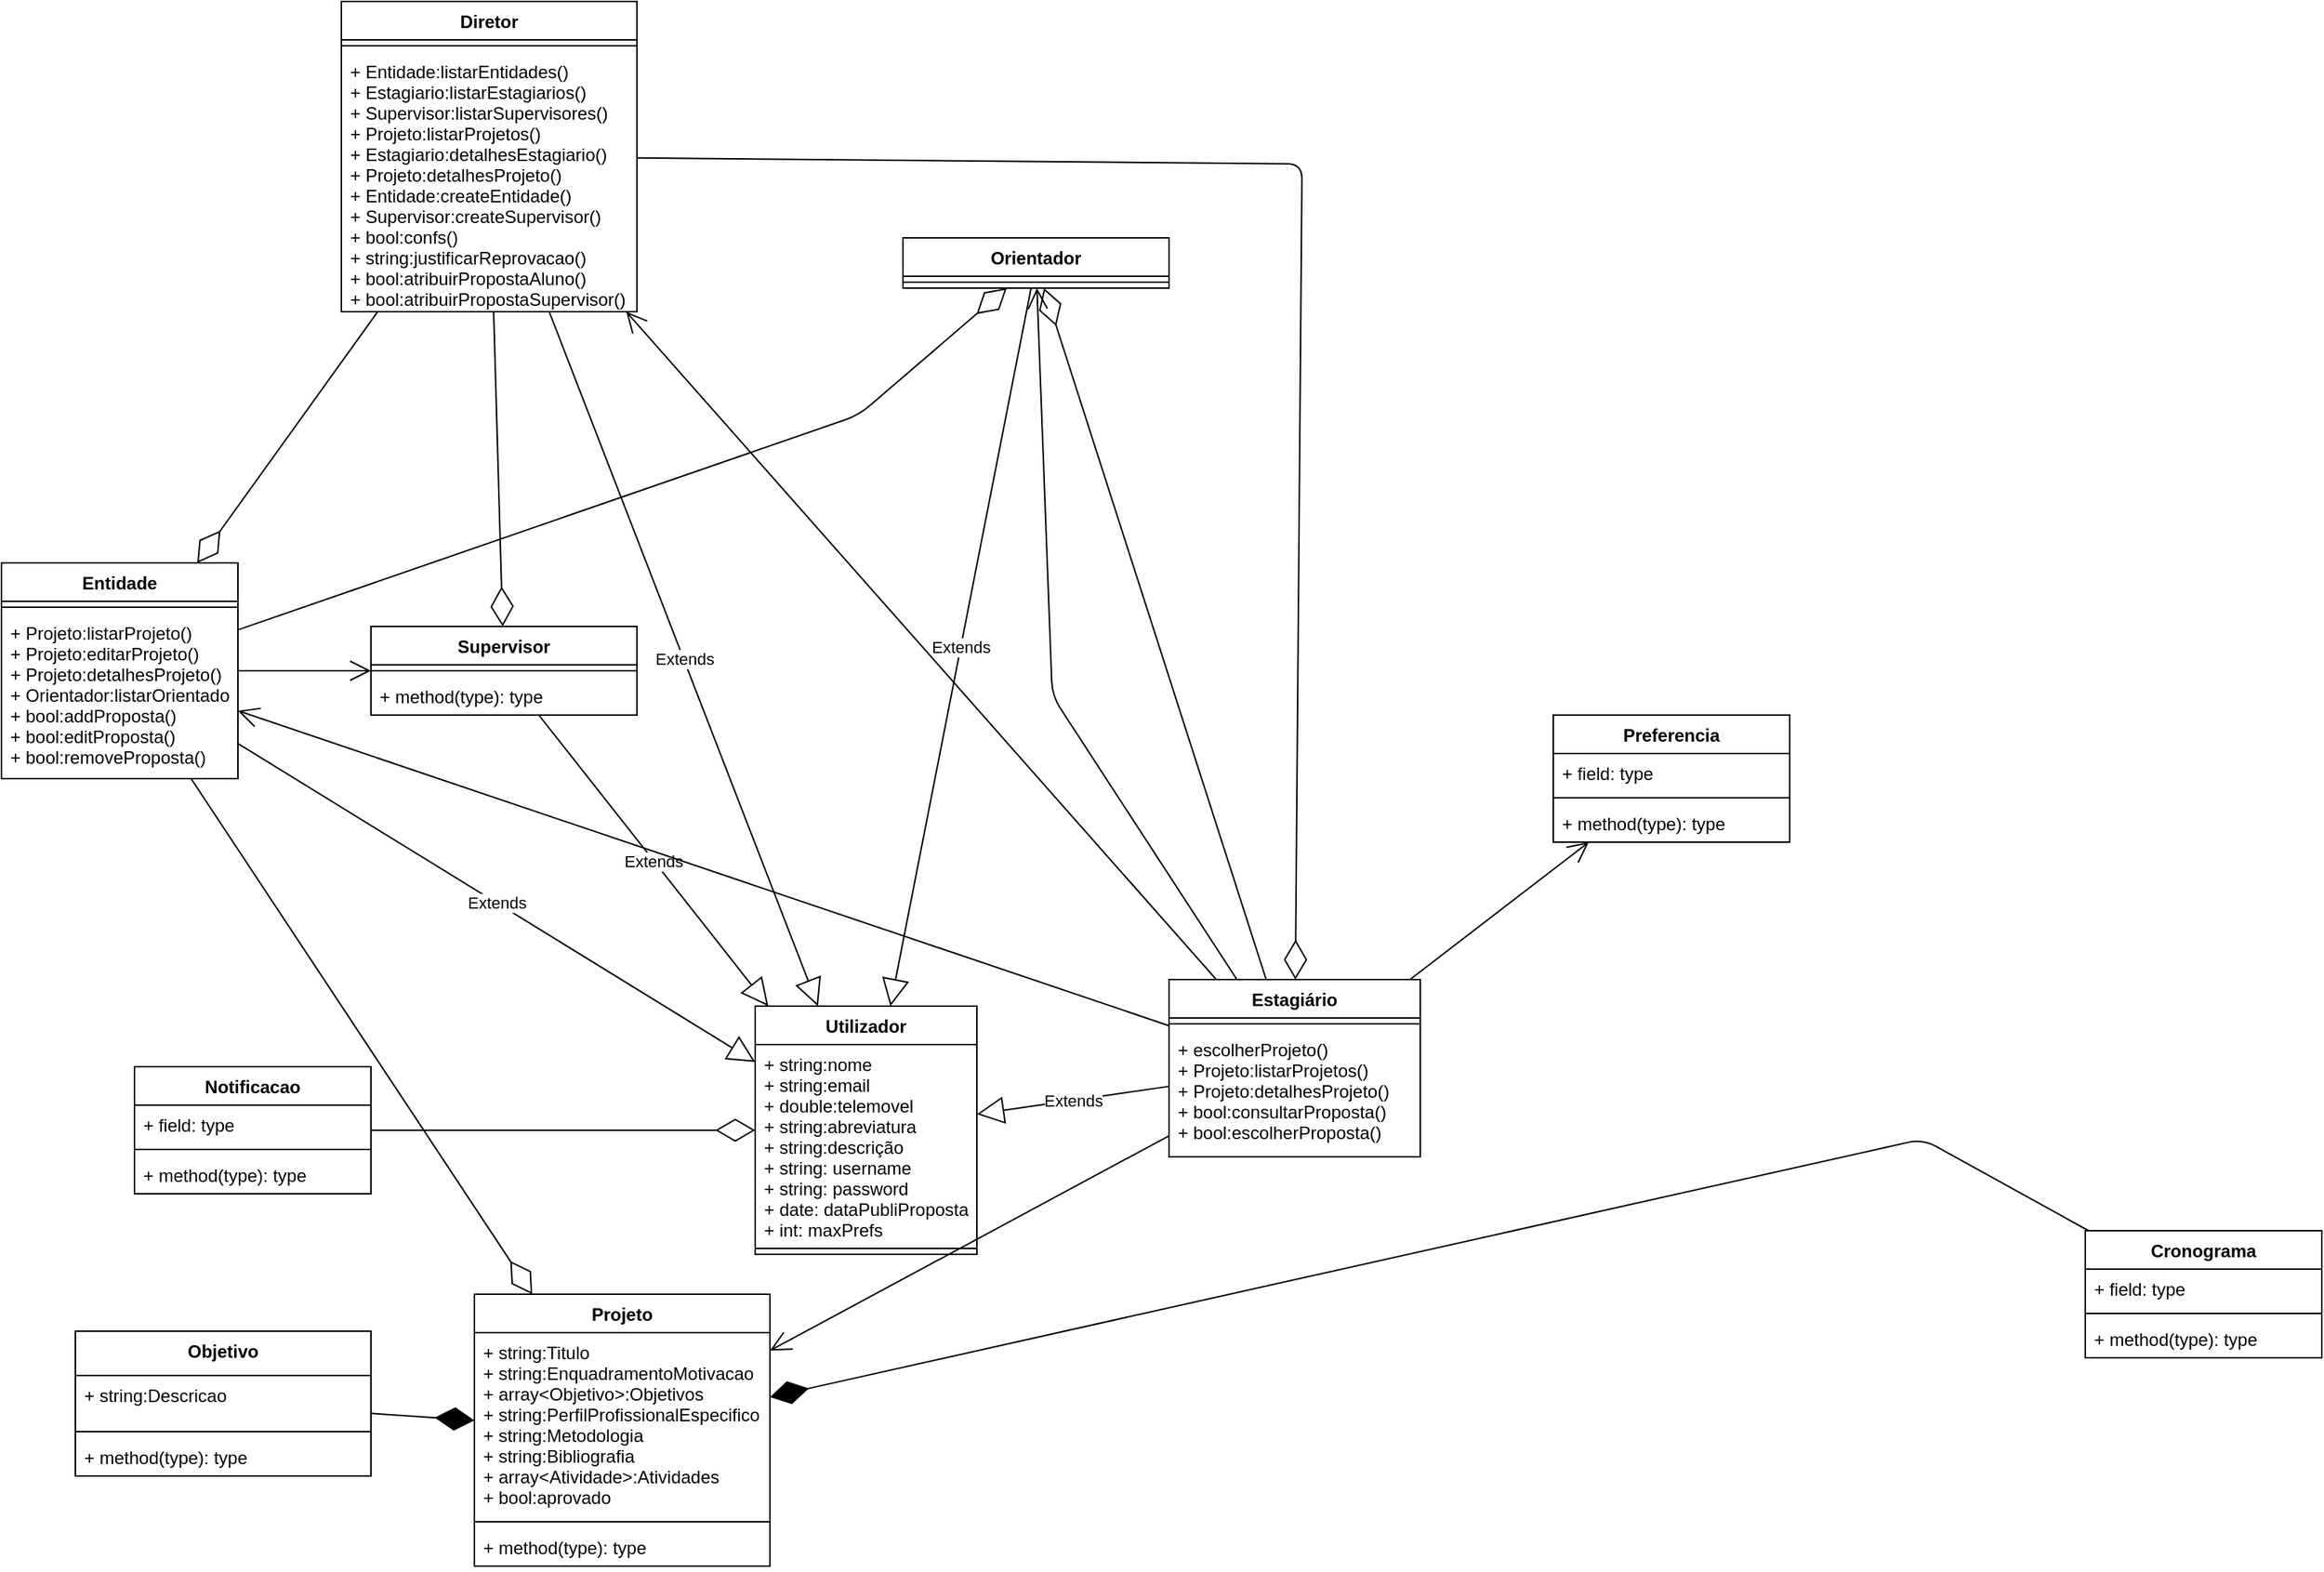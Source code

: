 <mxfile version="14.2.9" type="device"><diagram id="UTzRrUBdHlpDAepOmbyG" name="Page-1"><mxGraphModel dx="1999" dy="1753" grid="1" gridSize="10" guides="1" tooltips="1" connect="1" arrows="1" fold="1" page="1" pageScale="1" pageWidth="827" pageHeight="1169" math="0" shadow="0"><root><mxCell id="0"/><mxCell id="1" parent="0"/><mxCell id="HbkX1wtmfrWM2JTnb59R-1" value="Utilizador" style="swimlane;fontStyle=1;align=center;verticalAlign=top;childLayout=stackLayout;horizontal=1;startSize=26;horizontalStack=0;resizeParent=1;resizeParentMax=0;resizeLast=0;collapsible=1;marginBottom=0;" parent="1" vertex="1"><mxGeometry x="70" y="390" width="150" height="168" as="geometry"/></mxCell><mxCell id="HbkX1wtmfrWM2JTnb59R-2" value="+ string:nome&#xa;+ string:email&#xa;+ double:telemovel&#xa;+ string:abreviatura&#xa;+ string:descrição &#xa;+ string: username&#xa;+ string: password&#xa;+ date: dataPubliPropostas&#xa;+ int: maxPrefs" style="text;strokeColor=none;fillColor=none;align=left;verticalAlign=top;spacingLeft=4;spacingRight=4;overflow=hidden;rotatable=0;points=[[0,0.5],[1,0.5]];portConstraint=eastwest;" parent="HbkX1wtmfrWM2JTnb59R-1" vertex="1"><mxGeometry y="26" width="150" height="134" as="geometry"/></mxCell><mxCell id="HbkX1wtmfrWM2JTnb59R-3" value="" style="line;strokeWidth=1;fillColor=none;align=left;verticalAlign=middle;spacingTop=-1;spacingLeft=3;spacingRight=3;rotatable=0;labelPosition=right;points=[];portConstraint=eastwest;" parent="HbkX1wtmfrWM2JTnb59R-1" vertex="1"><mxGeometry y="160" width="150" height="8" as="geometry"/></mxCell><mxCell id="HbkX1wtmfrWM2JTnb59R-18" value="Orientador" style="swimlane;fontStyle=1;align=center;verticalAlign=top;childLayout=stackLayout;horizontal=1;startSize=26;horizontalStack=0;resizeParent=1;resizeParentMax=0;resizeLast=0;collapsible=1;marginBottom=0;" parent="1" vertex="1"><mxGeometry x="170" y="-130" width="180" height="34" as="geometry"/></mxCell><mxCell id="HbkX1wtmfrWM2JTnb59R-20" value="" style="line;strokeWidth=1;fillColor=none;align=left;verticalAlign=middle;spacingTop=-1;spacingLeft=3;spacingRight=3;rotatable=0;labelPosition=right;points=[];portConstraint=eastwest;" parent="HbkX1wtmfrWM2JTnb59R-18" vertex="1"><mxGeometry y="26" width="180" height="8" as="geometry"/></mxCell><mxCell id="484Vqte_0aY-zLC1-yI5-1" value="Diretor" style="swimlane;fontStyle=1;align=center;verticalAlign=top;childLayout=stackLayout;horizontal=1;startSize=26;horizontalStack=0;resizeParent=1;resizeParentMax=0;resizeLast=0;collapsible=1;marginBottom=0;" parent="1" vertex="1"><mxGeometry x="-210" y="-290" width="200" height="210" as="geometry"/></mxCell><mxCell id="484Vqte_0aY-zLC1-yI5-3" value="" style="line;strokeWidth=1;fillColor=none;align=left;verticalAlign=middle;spacingTop=-1;spacingLeft=3;spacingRight=3;rotatable=0;labelPosition=right;points=[];portConstraint=eastwest;" parent="484Vqte_0aY-zLC1-yI5-1" vertex="1"><mxGeometry y="26" width="200" height="8" as="geometry"/></mxCell><mxCell id="484Vqte_0aY-zLC1-yI5-4" value="+ Entidade:listarEntidades()&#xa;+ Estagiario:listarEstagiarios()&#xa;+ Supervisor:listarSupervisores()&#xa;+ Projeto:listarProjetos()&#xa;+ Estagiario:detalhesEstagiario()&#xa;+ Projeto:detalhesProjeto()&#xa;+ Entidade:createEntidade()&#xa;+ Supervisor:createSupervisor()&#xa;+ bool:confs()&#xa;+ string:justificarReprovacao()&#xa;+ bool:atribuirPropostaAluno()&#xa;+ bool:atribuirPropostaSupervisor()&#xa;" style="text;strokeColor=none;fillColor=none;align=left;verticalAlign=top;spacingLeft=4;spacingRight=4;overflow=hidden;rotatable=0;points=[[0,0.5],[1,0.5]];portConstraint=eastwest;" parent="484Vqte_0aY-zLC1-yI5-1" vertex="1"><mxGeometry y="34" width="200" height="176" as="geometry"/></mxCell><mxCell id="HbkX1wtmfrWM2JTnb59R-22" value="Entidade" style="swimlane;fontStyle=1;align=center;verticalAlign=top;childLayout=stackLayout;horizontal=1;startSize=26;horizontalStack=0;resizeParent=1;resizeParentMax=0;resizeLast=0;collapsible=1;marginBottom=0;" parent="1" vertex="1"><mxGeometry x="-440" y="90" width="160" height="146" as="geometry"/></mxCell><mxCell id="HbkX1wtmfrWM2JTnb59R-24" value="" style="line;strokeWidth=1;fillColor=none;align=left;verticalAlign=middle;spacingTop=-1;spacingLeft=3;spacingRight=3;rotatable=0;labelPosition=right;points=[];portConstraint=eastwest;" parent="HbkX1wtmfrWM2JTnb59R-22" vertex="1"><mxGeometry y="26" width="160" height="8" as="geometry"/></mxCell><mxCell id="HbkX1wtmfrWM2JTnb59R-25" value="+ Projeto:listarProjeto()&#xa;+ Projeto:editarProjeto()&#xa;+ Projeto:detalhesProjeto()&#xa;+ Orientador:listarOrientadores()&#xa;+ bool:addProposta()&#xa;+ bool:editProposta()&#xa;+ bool:removeProposta()" style="text;strokeColor=none;fillColor=none;align=left;verticalAlign=top;spacingLeft=4;spacingRight=4;overflow=hidden;rotatable=0;points=[[0,0.5],[1,0.5]];portConstraint=eastwest;" parent="HbkX1wtmfrWM2JTnb59R-22" vertex="1"><mxGeometry y="34" width="160" height="112" as="geometry"/></mxCell><mxCell id="484Vqte_0aY-zLC1-yI5-16" value="" style="endArrow=open;endFill=1;endSize=12;html=1;" parent="1" source="HbkX1wtmfrWM2JTnb59R-22" target="HbkX1wtmfrWM2JTnb59R-39" edge="1"><mxGeometry width="160" relative="1" as="geometry"><mxPoint x="410" y="390" as="sourcePoint"/><mxPoint x="570" y="390" as="targetPoint"/></mxGeometry></mxCell><mxCell id="HbkX1wtmfrWM2JTnb59R-39" value="Supervisor" style="swimlane;fontStyle=1;align=center;verticalAlign=top;childLayout=stackLayout;horizontal=1;startSize=26;horizontalStack=0;resizeParent=1;resizeParentMax=0;resizeLast=0;collapsible=1;marginBottom=0;" parent="1" vertex="1"><mxGeometry x="-190" y="133" width="180" height="60" as="geometry"/></mxCell><mxCell id="HbkX1wtmfrWM2JTnb59R-41" value="" style="line;strokeWidth=1;fillColor=none;align=left;verticalAlign=middle;spacingTop=-1;spacingLeft=3;spacingRight=3;rotatable=0;labelPosition=right;points=[];portConstraint=eastwest;" parent="HbkX1wtmfrWM2JTnb59R-39" vertex="1"><mxGeometry y="26" width="180" height="8" as="geometry"/></mxCell><mxCell id="HbkX1wtmfrWM2JTnb59R-42" value="+ method(type): type" style="text;strokeColor=none;fillColor=none;align=left;verticalAlign=top;spacingLeft=4;spacingRight=4;overflow=hidden;rotatable=0;points=[[0,0.5],[1,0.5]];portConstraint=eastwest;" parent="HbkX1wtmfrWM2JTnb59R-39" vertex="1"><mxGeometry y="34" width="180" height="26" as="geometry"/></mxCell><mxCell id="HbkX1wtmfrWM2JTnb59R-14" value="Estagiário" style="swimlane;fontStyle=1;align=center;verticalAlign=top;childLayout=stackLayout;horizontal=1;startSize=26;horizontalStack=0;resizeParent=1;resizeParentMax=0;resizeLast=0;collapsible=1;marginBottom=0;" parent="1" vertex="1"><mxGeometry x="350" y="372" width="170" height="120" as="geometry"/></mxCell><mxCell id="HbkX1wtmfrWM2JTnb59R-16" value="" style="line;strokeWidth=1;fillColor=none;align=left;verticalAlign=middle;spacingTop=-1;spacingLeft=3;spacingRight=3;rotatable=0;labelPosition=right;points=[];portConstraint=eastwest;" parent="HbkX1wtmfrWM2JTnb59R-14" vertex="1"><mxGeometry y="26" width="170" height="8" as="geometry"/></mxCell><mxCell id="HbkX1wtmfrWM2JTnb59R-17" value="+ escolherProjeto()&#xa;+ Projeto:listarProjetos()&#xa;+ Projeto:detalhesProjeto()&#xa;+ bool:consultarProposta()&#xa;+ bool:escolherProposta()" style="text;strokeColor=none;fillColor=none;align=left;verticalAlign=top;spacingLeft=4;spacingRight=4;overflow=hidden;rotatable=0;points=[[0,0.5],[1,0.5]];portConstraint=eastwest;" parent="HbkX1wtmfrWM2JTnb59R-14" vertex="1"><mxGeometry y="34" width="170" height="86" as="geometry"/></mxCell><mxCell id="HbkX1wtmfrWM2JTnb59R-5" value="Projeto" style="swimlane;fontStyle=1;align=center;verticalAlign=top;childLayout=stackLayout;horizontal=1;startSize=26;horizontalStack=0;resizeParent=1;resizeParentMax=0;resizeLast=0;collapsible=1;marginBottom=0;" parent="1" vertex="1"><mxGeometry x="-120" y="585" width="200" height="184" as="geometry"/></mxCell><mxCell id="HbkX1wtmfrWM2JTnb59R-6" value="+ string:Titulo&#xa;+ string:EnquadramentoMotivacao&#xa;+ array&lt;Objetivo&gt;:Objetivos&#xa;+ string:PerfilProfissionalEspecifico&#xa;+ string:Metodologia&#xa;+ string:Bibliografia&#xa;+ array&lt;Atividade&gt;:Atividades&#xa;+ bool:aprovado&#xa;" style="text;strokeColor=none;fillColor=none;align=left;verticalAlign=top;spacingLeft=4;spacingRight=4;overflow=hidden;rotatable=0;points=[[0,0.5],[1,0.5]];portConstraint=eastwest;" parent="HbkX1wtmfrWM2JTnb59R-5" vertex="1"><mxGeometry y="26" width="200" height="124" as="geometry"/></mxCell><mxCell id="HbkX1wtmfrWM2JTnb59R-7" value="" style="line;strokeWidth=1;fillColor=none;align=left;verticalAlign=middle;spacingTop=-1;spacingLeft=3;spacingRight=3;rotatable=0;labelPosition=right;points=[];portConstraint=eastwest;" parent="HbkX1wtmfrWM2JTnb59R-5" vertex="1"><mxGeometry y="150" width="200" height="8" as="geometry"/></mxCell><mxCell id="HbkX1wtmfrWM2JTnb59R-8" value="+ method(type): type" style="text;strokeColor=none;fillColor=none;align=left;verticalAlign=top;spacingLeft=4;spacingRight=4;overflow=hidden;rotatable=0;points=[[0,0.5],[1,0.5]];portConstraint=eastwest;" parent="HbkX1wtmfrWM2JTnb59R-5" vertex="1"><mxGeometry y="158" width="200" height="26" as="geometry"/></mxCell><mxCell id="HbkX1wtmfrWM2JTnb59R-26" value="Objetivo" style="swimlane;fontStyle=1;align=center;verticalAlign=top;childLayout=stackLayout;horizontal=1;startSize=30;horizontalStack=0;resizeParent=1;resizeParentMax=0;resizeLast=0;collapsible=1;marginBottom=0;" parent="1" vertex="1"><mxGeometry x="-390" y="610" width="200" height="98" as="geometry"/></mxCell><mxCell id="HbkX1wtmfrWM2JTnb59R-27" value="+ string:Descricao&#xa;" style="text;strokeColor=none;fillColor=none;align=left;verticalAlign=top;spacingLeft=4;spacingRight=4;overflow=hidden;rotatable=0;points=[[0,0.5],[1,0.5]];portConstraint=eastwest;" parent="HbkX1wtmfrWM2JTnb59R-26" vertex="1"><mxGeometry y="30" width="200" height="34" as="geometry"/></mxCell><mxCell id="HbkX1wtmfrWM2JTnb59R-28" value="" style="line;strokeWidth=1;fillColor=none;align=left;verticalAlign=middle;spacingTop=-1;spacingLeft=3;spacingRight=3;rotatable=0;labelPosition=right;points=[];portConstraint=eastwest;" parent="HbkX1wtmfrWM2JTnb59R-26" vertex="1"><mxGeometry y="64" width="200" height="8" as="geometry"/></mxCell><mxCell id="HbkX1wtmfrWM2JTnb59R-29" value="+ method(type): type" style="text;strokeColor=none;fillColor=none;align=left;verticalAlign=top;spacingLeft=4;spacingRight=4;overflow=hidden;rotatable=0;points=[[0,0.5],[1,0.5]];portConstraint=eastwest;" parent="HbkX1wtmfrWM2JTnb59R-26" vertex="1"><mxGeometry y="72" width="200" height="26" as="geometry"/></mxCell><mxCell id="484Vqte_0aY-zLC1-yI5-24" value="" style="endArrow=diamondThin;endFill=0;endSize=24;html=1;" parent="1" source="HbkX1wtmfrWM2JTnb59R-14" target="HbkX1wtmfrWM2JTnb59R-18" edge="1"><mxGeometry width="160" relative="1" as="geometry"><mxPoint x="700" y="400" as="sourcePoint"/><mxPoint x="860" y="400" as="targetPoint"/></mxGeometry></mxCell><mxCell id="_Y9MNjo3REweXl93o-yV-7" value="Cronograma" style="swimlane;fontStyle=1;align=center;verticalAlign=top;childLayout=stackLayout;horizontal=1;startSize=26;horizontalStack=0;resizeParent=1;resizeParentMax=0;resizeLast=0;collapsible=1;marginBottom=0;" parent="1" vertex="1"><mxGeometry x="970" y="542" width="160" height="86" as="geometry"/></mxCell><mxCell id="_Y9MNjo3REweXl93o-yV-8" value="+ field: type" style="text;strokeColor=none;fillColor=none;align=left;verticalAlign=top;spacingLeft=4;spacingRight=4;overflow=hidden;rotatable=0;points=[[0,0.5],[1,0.5]];portConstraint=eastwest;" parent="_Y9MNjo3REweXl93o-yV-7" vertex="1"><mxGeometry y="26" width="160" height="26" as="geometry"/></mxCell><mxCell id="_Y9MNjo3REweXl93o-yV-9" value="" style="line;strokeWidth=1;fillColor=none;align=left;verticalAlign=middle;spacingTop=-1;spacingLeft=3;spacingRight=3;rotatable=0;labelPosition=right;points=[];portConstraint=eastwest;" parent="_Y9MNjo3REweXl93o-yV-7" vertex="1"><mxGeometry y="52" width="160" height="8" as="geometry"/></mxCell><mxCell id="_Y9MNjo3REweXl93o-yV-10" value="+ method(type): type" style="text;strokeColor=none;fillColor=none;align=left;verticalAlign=top;spacingLeft=4;spacingRight=4;overflow=hidden;rotatable=0;points=[[0,0.5],[1,0.5]];portConstraint=eastwest;" parent="_Y9MNjo3REweXl93o-yV-7" vertex="1"><mxGeometry y="60" width="160" height="26" as="geometry"/></mxCell><mxCell id="E5fywX1vE359T4CWGSiY-1" value="" style="endArrow=diamondThin;endFill=1;endSize=24;html=1;" parent="1" source="_Y9MNjo3REweXl93o-yV-7" edge="1" target="HbkX1wtmfrWM2JTnb59R-5"><mxGeometry width="160" relative="1" as="geometry"><mxPoint x="970" y="604" as="sourcePoint"/><mxPoint x="810" y="480.024" as="targetPoint"/><Array as="points"><mxPoint x="860" y="480"/></Array></mxGeometry></mxCell><mxCell id="r8humelKKZTn6ag4jBME-1" value="" style="endArrow=diamondThin;endFill=1;endSize=24;html=1;" parent="1" target="HbkX1wtmfrWM2JTnb59R-5" edge="1" source="HbkX1wtmfrWM2JTnb59R-26"><mxGeometry width="160" relative="1" as="geometry"><mxPoint x="960.96" y="349.998" as="sourcePoint"/><mxPoint x="810" y="350.024" as="targetPoint"/><Array as="points"/></mxGeometry></mxCell><mxCell id="KutUlDE5RUzrDzT60DcY-1" value="Notificacao" style="swimlane;fontStyle=1;align=center;verticalAlign=top;childLayout=stackLayout;horizontal=1;startSize=26;horizontalStack=0;resizeParent=1;resizeParentMax=0;resizeLast=0;collapsible=1;marginBottom=0;" vertex="1" parent="1"><mxGeometry x="-350" y="431" width="160" height="86" as="geometry"/></mxCell><mxCell id="KutUlDE5RUzrDzT60DcY-2" value="+ field: type" style="text;strokeColor=none;fillColor=none;align=left;verticalAlign=top;spacingLeft=4;spacingRight=4;overflow=hidden;rotatable=0;points=[[0,0.5],[1,0.5]];portConstraint=eastwest;" vertex="1" parent="KutUlDE5RUzrDzT60DcY-1"><mxGeometry y="26" width="160" height="26" as="geometry"/></mxCell><mxCell id="KutUlDE5RUzrDzT60DcY-3" value="" style="line;strokeWidth=1;fillColor=none;align=left;verticalAlign=middle;spacingTop=-1;spacingLeft=3;spacingRight=3;rotatable=0;labelPosition=right;points=[];portConstraint=eastwest;" vertex="1" parent="KutUlDE5RUzrDzT60DcY-1"><mxGeometry y="52" width="160" height="8" as="geometry"/></mxCell><mxCell id="KutUlDE5RUzrDzT60DcY-4" value="+ method(type): type" style="text;strokeColor=none;fillColor=none;align=left;verticalAlign=top;spacingLeft=4;spacingRight=4;overflow=hidden;rotatable=0;points=[[0,0.5],[1,0.5]];portConstraint=eastwest;" vertex="1" parent="KutUlDE5RUzrDzT60DcY-1"><mxGeometry y="60" width="160" height="26" as="geometry"/></mxCell><mxCell id="KutUlDE5RUzrDzT60DcY-5" value="Extends" style="endArrow=block;endSize=16;endFill=0;html=1;" edge="1" parent="1" source="HbkX1wtmfrWM2JTnb59R-18" target="HbkX1wtmfrWM2JTnb59R-1"><mxGeometry width="160" relative="1" as="geometry"><mxPoint x="140" y="260" as="sourcePoint"/><mxPoint x="320" y="350" as="targetPoint"/></mxGeometry></mxCell><mxCell id="KutUlDE5RUzrDzT60DcY-6" value="Extends" style="endArrow=block;endSize=16;endFill=0;html=1;" edge="1" parent="1" source="484Vqte_0aY-zLC1-yI5-1" target="HbkX1wtmfrWM2JTnb59R-1"><mxGeometry width="160" relative="1" as="geometry"><mxPoint x="160" y="680" as="sourcePoint"/><mxPoint x="141" y="411" as="targetPoint"/></mxGeometry></mxCell><mxCell id="KutUlDE5RUzrDzT60DcY-8" value="" style="endArrow=diamondThin;endFill=0;endSize=24;html=1;" edge="1" parent="1" source="KutUlDE5RUzrDzT60DcY-1" target="HbkX1wtmfrWM2JTnb59R-1"><mxGeometry width="160" relative="1" as="geometry"><mxPoint x="10" y="410" as="sourcePoint"/><mxPoint x="410" y="440" as="targetPoint"/></mxGeometry></mxCell><mxCell id="KutUlDE5RUzrDzT60DcY-9" value="Extends" style="endArrow=block;endSize=16;endFill=0;html=1;" edge="1" parent="1" source="HbkX1wtmfrWM2JTnb59R-39" target="HbkX1wtmfrWM2JTnb59R-1"><mxGeometry width="160" relative="1" as="geometry"><mxPoint x="50" y="340" as="sourcePoint"/><mxPoint x="210" y="340" as="targetPoint"/></mxGeometry></mxCell><mxCell id="KutUlDE5RUzrDzT60DcY-10" value="Extends" style="endArrow=block;endSize=16;endFill=0;html=1;" edge="1" parent="1" source="HbkX1wtmfrWM2JTnb59R-22" target="HbkX1wtmfrWM2JTnb59R-1"><mxGeometry width="160" relative="1" as="geometry"><mxPoint x="-10" y="410" as="sourcePoint"/><mxPoint x="150" y="410" as="targetPoint"/></mxGeometry></mxCell><mxCell id="KutUlDE5RUzrDzT60DcY-11" value="Extends" style="endArrow=block;endSize=16;endFill=0;html=1;" edge="1" parent="1" source="HbkX1wtmfrWM2JTnb59R-14" target="HbkX1wtmfrWM2JTnb59R-1"><mxGeometry width="160" relative="1" as="geometry"><mxPoint x="-10" y="410" as="sourcePoint"/><mxPoint x="150" y="410" as="targetPoint"/></mxGeometry></mxCell><mxCell id="KutUlDE5RUzrDzT60DcY-12" value="" style="endArrow=diamondThin;endFill=0;endSize=24;html=1;" edge="1" parent="1" source="484Vqte_0aY-zLC1-yI5-1" target="HbkX1wtmfrWM2JTnb59R-22"><mxGeometry width="160" relative="1" as="geometry"><mxPoint x="-100" y="660" as="sourcePoint"/><mxPoint x="60" y="660" as="targetPoint"/></mxGeometry></mxCell><mxCell id="KutUlDE5RUzrDzT60DcY-13" value="" style="endArrow=diamondThin;endFill=0;endSize=24;html=1;" edge="1" parent="1" source="484Vqte_0aY-zLC1-yI5-1" target="HbkX1wtmfrWM2JTnb59R-14"><mxGeometry width="160" relative="1" as="geometry"><mxPoint x="55.0" y="795" as="sourcePoint"/><mxPoint x="-30.0" y="795" as="targetPoint"/><Array as="points"><mxPoint x="440" y="-180"/></Array></mxGeometry></mxCell><mxCell id="KutUlDE5RUzrDzT60DcY-14" value="" style="endArrow=diamondThin;endFill=0;endSize=24;html=1;" edge="1" parent="1" source="484Vqte_0aY-zLC1-yI5-1" target="HbkX1wtmfrWM2JTnb59R-39"><mxGeometry width="160" relative="1" as="geometry"><mxPoint x="204.466" y="740" as="sourcePoint"/><mxPoint x="373.552" y="552" as="targetPoint"/></mxGeometry></mxCell><mxCell id="KutUlDE5RUzrDzT60DcY-15" value="" style="endArrow=diamondThin;endFill=0;endSize=24;html=1;" edge="1" parent="1" source="HbkX1wtmfrWM2JTnb59R-22" target="HbkX1wtmfrWM2JTnb59R-5"><mxGeometry width="160" relative="1" as="geometry"><mxPoint x="55.0" y="829.245" as="sourcePoint"/><mxPoint x="-30.0" y="811.604" as="targetPoint"/></mxGeometry></mxCell><mxCell id="KutUlDE5RUzrDzT60DcY-24" value="" style="endArrow=open;endFill=1;endSize=12;html=1;" edge="1" parent="1" source="HbkX1wtmfrWM2JTnb59R-14" target="HbkX1wtmfrWM2JTnb59R-5"><mxGeometry width="160" relative="1" as="geometry"><mxPoint x="-270.0" y="139.065" as="sourcePoint"/><mxPoint x="270" y="230" as="targetPoint"/></mxGeometry></mxCell><mxCell id="KutUlDE5RUzrDzT60DcY-25" value="" style="endArrow=open;endFill=1;endSize=12;html=1;" edge="1" parent="1" source="HbkX1wtmfrWM2JTnb59R-14" target="HbkX1wtmfrWM2JTnb59R-18"><mxGeometry width="160" relative="1" as="geometry"><mxPoint x="420" y="400" as="sourcePoint"/><mxPoint x="310" y="230" as="targetPoint"/><Array as="points"><mxPoint x="271" y="180"/></Array></mxGeometry></mxCell><mxCell id="KutUlDE5RUzrDzT60DcY-27" value="" style="endArrow=open;endFill=1;endSize=12;html=1;" edge="1" parent="1" source="HbkX1wtmfrWM2JTnb59R-14" target="484Vqte_0aY-zLC1-yI5-1"><mxGeometry width="160" relative="1" as="geometry"><mxPoint x="422.078" y="382" as="sourcePoint"/><mxPoint x="271.179" y="-60" as="targetPoint"/><Array as="points"/></mxGeometry></mxCell><mxCell id="KutUlDE5RUzrDzT60DcY-28" value="" style="endArrow=open;endFill=1;endSize=12;html=1;" edge="1" parent="1" source="HbkX1wtmfrWM2JTnb59R-14" target="HbkX1wtmfrWM2JTnb59R-22"><mxGeometry width="160" relative="1" as="geometry"><mxPoint x="414.874" y="382" as="sourcePoint"/><mxPoint x="-2.941" y="-70" as="targetPoint"/><Array as="points"/></mxGeometry></mxCell><mxCell id="KutUlDE5RUzrDzT60DcY-29" value="Preferencia" style="swimlane;fontStyle=1;align=center;verticalAlign=top;childLayout=stackLayout;horizontal=1;startSize=26;horizontalStack=0;resizeParent=1;resizeParentMax=0;resizeLast=0;collapsible=1;marginBottom=0;" vertex="1" parent="1"><mxGeometry x="610" y="193" width="160" height="86" as="geometry"/></mxCell><mxCell id="KutUlDE5RUzrDzT60DcY-30" value="+ field: type" style="text;strokeColor=none;fillColor=none;align=left;verticalAlign=top;spacingLeft=4;spacingRight=4;overflow=hidden;rotatable=0;points=[[0,0.5],[1,0.5]];portConstraint=eastwest;" vertex="1" parent="KutUlDE5RUzrDzT60DcY-29"><mxGeometry y="26" width="160" height="26" as="geometry"/></mxCell><mxCell id="KutUlDE5RUzrDzT60DcY-31" value="" style="line;strokeWidth=1;fillColor=none;align=left;verticalAlign=middle;spacingTop=-1;spacingLeft=3;spacingRight=3;rotatable=0;labelPosition=right;points=[];portConstraint=eastwest;" vertex="1" parent="KutUlDE5RUzrDzT60DcY-29"><mxGeometry y="52" width="160" height="8" as="geometry"/></mxCell><mxCell id="KutUlDE5RUzrDzT60DcY-32" value="+ method(type): type" style="text;strokeColor=none;fillColor=none;align=left;verticalAlign=top;spacingLeft=4;spacingRight=4;overflow=hidden;rotatable=0;points=[[0,0.5],[1,0.5]];portConstraint=eastwest;" vertex="1" parent="KutUlDE5RUzrDzT60DcY-29"><mxGeometry y="60" width="160" height="26" as="geometry"/></mxCell><mxCell id="KutUlDE5RUzrDzT60DcY-34" value="" style="endArrow=open;endFill=1;endSize=12;html=1;" edge="1" parent="1" source="HbkX1wtmfrWM2JTnb59R-14" target="KutUlDE5RUzrDzT60DcY-29"><mxGeometry width="160" relative="1" as="geometry"><mxPoint x="230" y="260" as="sourcePoint"/><mxPoint x="390" y="260" as="targetPoint"/></mxGeometry></mxCell><mxCell id="KutUlDE5RUzrDzT60DcY-36" value="" style="endArrow=diamondThin;endFill=0;endSize=24;html=1;" edge="1" parent="1" source="HbkX1wtmfrWM2JTnb59R-22" target="HbkX1wtmfrWM2JTnb59R-18"><mxGeometry width="160" relative="1" as="geometry"><mxPoint x="-96.983" y="-70" as="sourcePoint"/><mxPoint x="-90.862" y="143" as="targetPoint"/><Array as="points"><mxPoint x="140" y="-10"/></Array></mxGeometry></mxCell></root></mxGraphModel></diagram></mxfile>